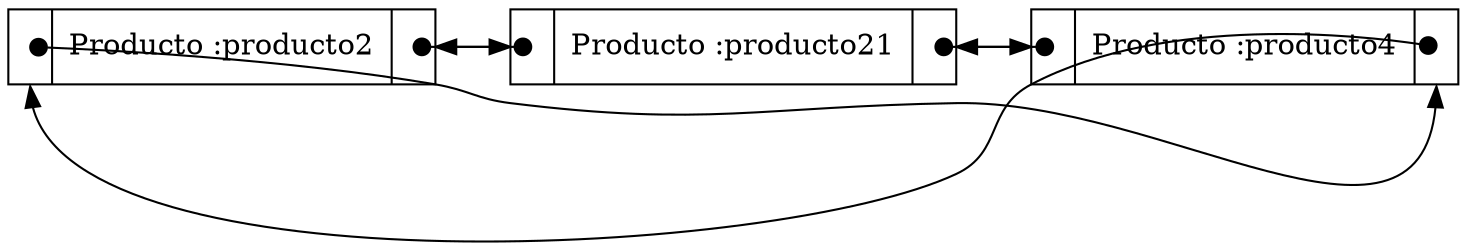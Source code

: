 digraph D {
node[shape=record];
graph[pencolor=transparent];
rankdir=LR;
p0[label="{<anterior>|<data>Producto :producto2 |<next>}"];
p1[label="{<anterior>|<data>Producto :producto21 |<next>}"];
p2[label="{<anterior>|<data>Producto :producto4 |<next>}"];

edge[tailclip=false,arrowtail=dot,dir=both];
p0:next:c ->p1:anterior;
p1:next:c ->p2:anterior;
p1:anterior:c ->p0:next;
p2:anterior:c ->p1:next;

p2:next:c ->p0:anterior [constraint=false];

p0:anterior:c ->p2:next [constraint=false];

}